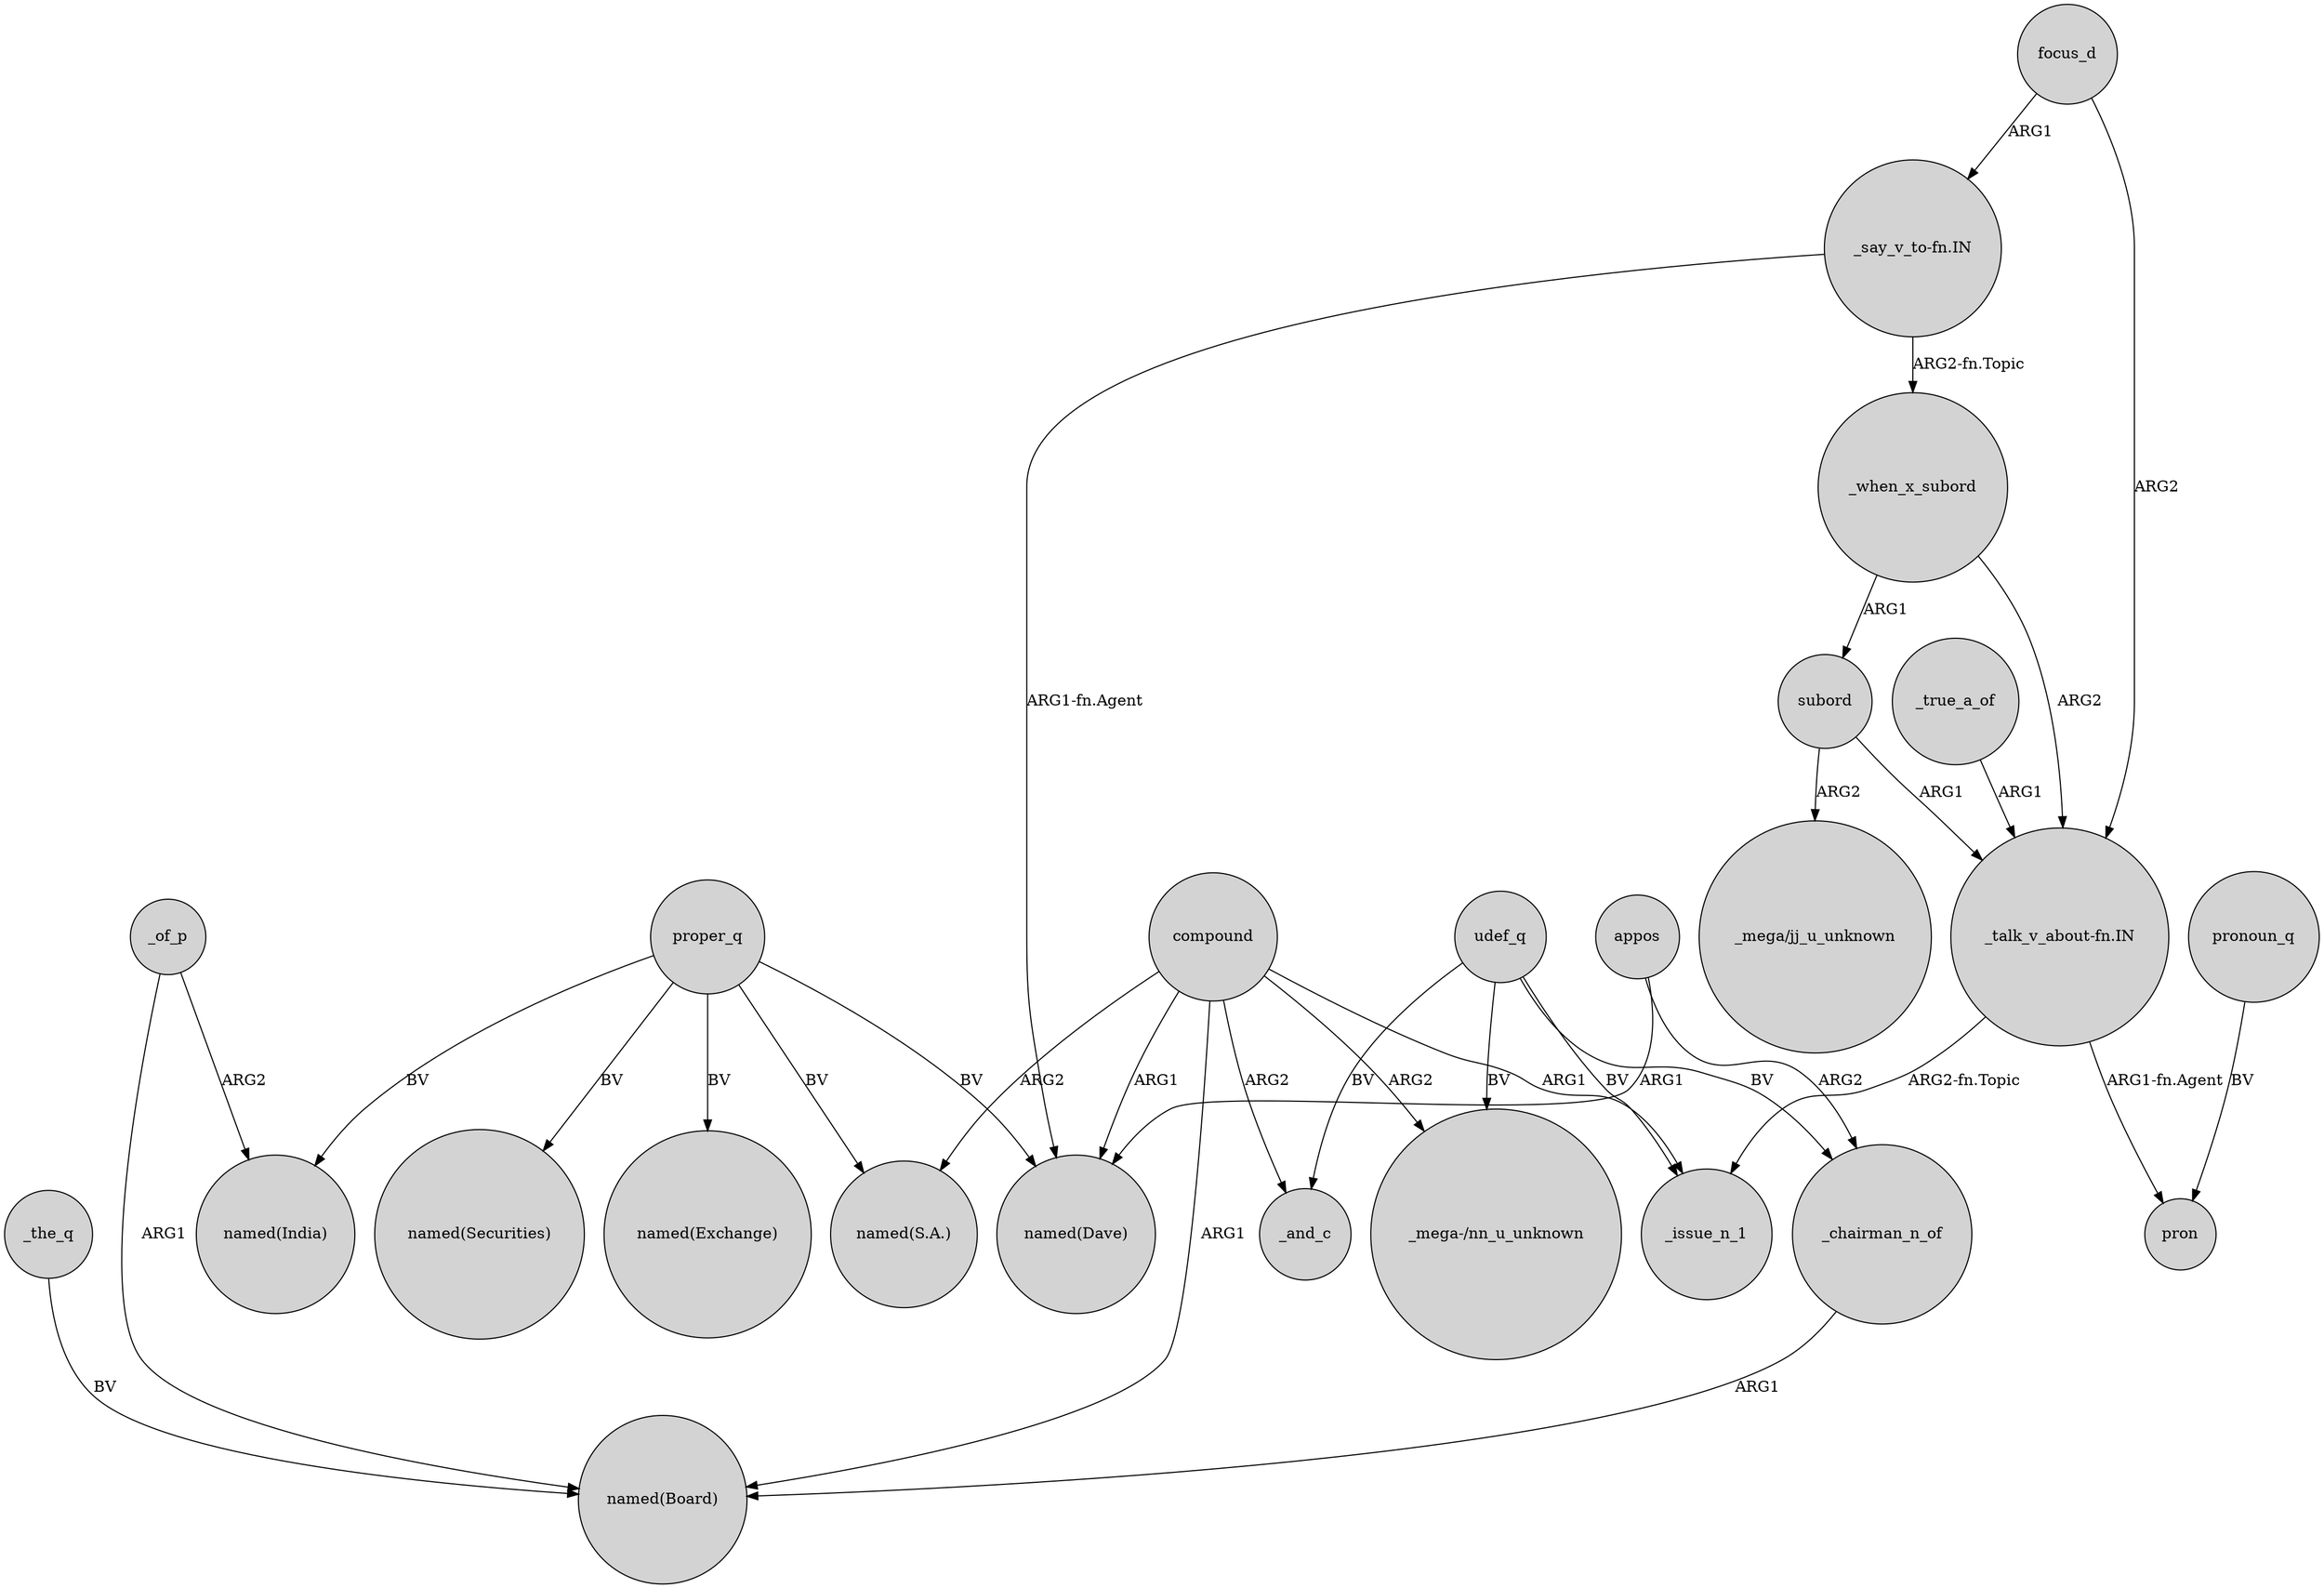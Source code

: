 digraph {
	node [shape=circle style=filled]
	_the_q -> "named(Board)" [label=BV]
	subord -> "_talk_v_about-fn.IN" [label=ARG1]
	proper_q -> "named(S.A.)" [label=BV]
	_when_x_subord -> "_talk_v_about-fn.IN" [label=ARG2]
	proper_q -> "named(India)" [label=BV]
	"_talk_v_about-fn.IN" -> pron [label="ARG1-fn.Agent"]
	"_say_v_to-fn.IN" -> "named(Dave)" [label="ARG1-fn.Agent"]
	proper_q -> "named(Exchange)" [label=BV]
	"_talk_v_about-fn.IN" -> _issue_n_1 [label="ARG2-fn.Topic"]
	_of_p -> "named(Board)" [label=ARG1]
	udef_q -> _chairman_n_of [label=BV]
	udef_q -> "_mega-/nn_u_unknown" [label=BV]
	pronoun_q -> pron [label=BV]
	compound -> "named(S.A.)" [label=ARG2]
	compound -> _and_c [label=ARG2]
	compound -> "named(Board)" [label=ARG1]
	"_say_v_to-fn.IN" -> _when_x_subord [label="ARG2-fn.Topic"]
	appos -> _chairman_n_of [label=ARG2]
	appos -> "named(Dave)" [label=ARG1]
	_of_p -> "named(India)" [label=ARG2]
	focus_d -> "_talk_v_about-fn.IN" [label=ARG2]
	proper_q -> "named(Dave)" [label=BV]
	udef_q -> _issue_n_1 [label=BV]
	proper_q -> "named(Securities)" [label=BV]
	compound -> _issue_n_1 [label=ARG1]
	compound -> "_mega-/nn_u_unknown" [label=ARG2]
	_chairman_n_of -> "named(Board)" [label=ARG1]
	compound -> "named(Dave)" [label=ARG1]
	_when_x_subord -> subord [label=ARG1]
	subord -> "_mega/jj_u_unknown" [label=ARG2]
	udef_q -> _and_c [label=BV]
	focus_d -> "_say_v_to-fn.IN" [label=ARG1]
	_true_a_of -> "_talk_v_about-fn.IN" [label=ARG1]
}
